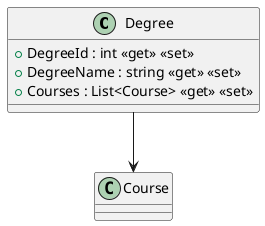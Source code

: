@startuml
class Degree {
    + DegreeId : int <<get>> <<set>>
    + DegreeName : string <<get>> <<set>>
    + Courses : List<Course> <<get>> <<set>>
}
Degree --> Course
@enduml
